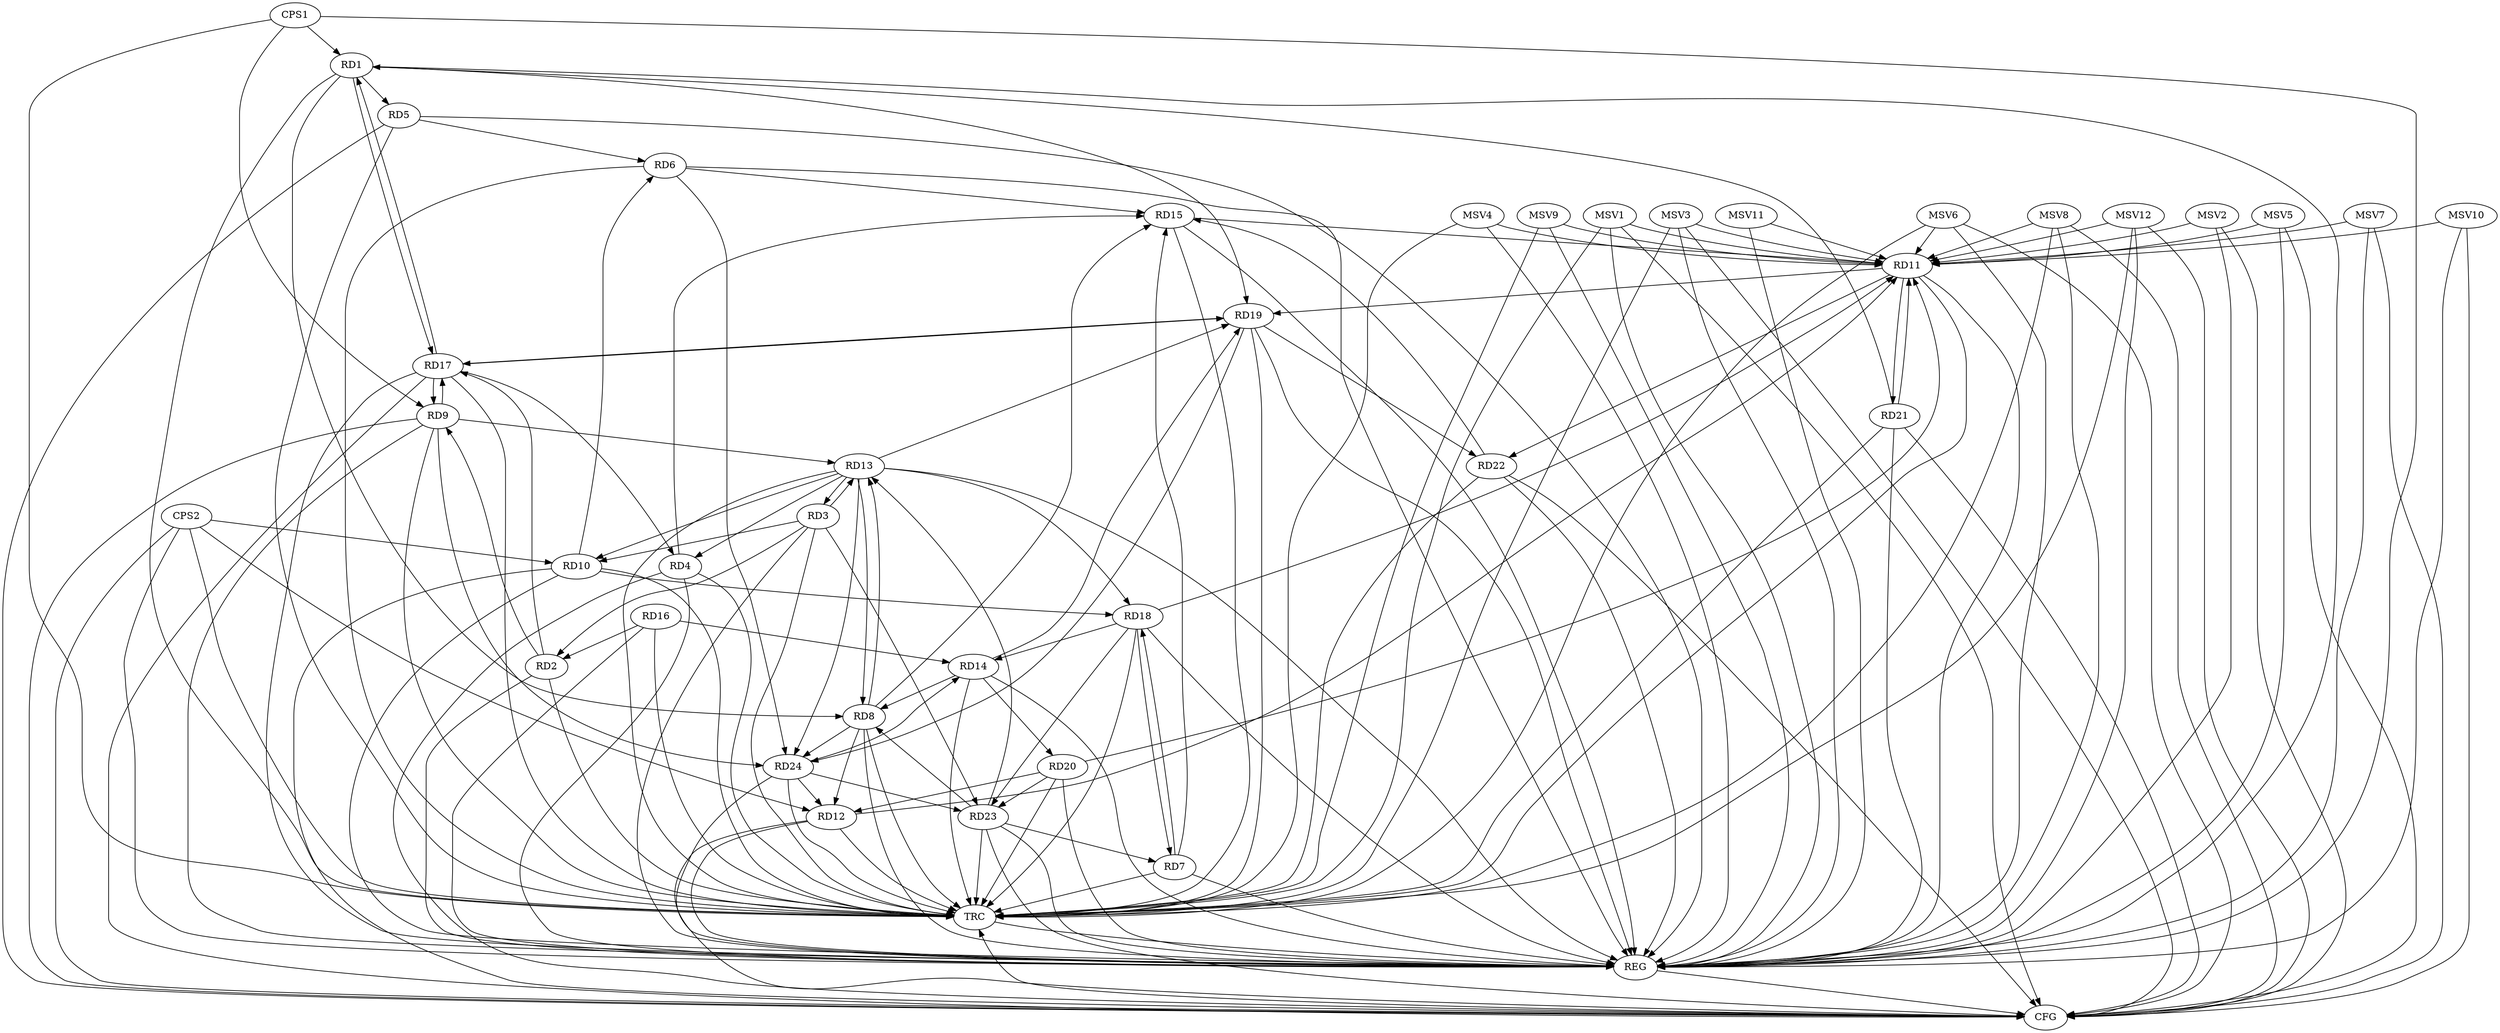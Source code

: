 strict digraph G {
  RD1 [ label="RD1" ];
  RD2 [ label="RD2" ];
  RD3 [ label="RD3" ];
  RD4 [ label="RD4" ];
  RD5 [ label="RD5" ];
  RD6 [ label="RD6" ];
  RD7 [ label="RD7" ];
  RD8 [ label="RD8" ];
  RD9 [ label="RD9" ];
  RD10 [ label="RD10" ];
  RD11 [ label="RD11" ];
  RD12 [ label="RD12" ];
  RD13 [ label="RD13" ];
  RD14 [ label="RD14" ];
  RD15 [ label="RD15" ];
  RD16 [ label="RD16" ];
  RD17 [ label="RD17" ];
  RD18 [ label="RD18" ];
  RD19 [ label="RD19" ];
  RD20 [ label="RD20" ];
  RD21 [ label="RD21" ];
  RD22 [ label="RD22" ];
  RD23 [ label="RD23" ];
  RD24 [ label="RD24" ];
  CPS1 [ label="CPS1" ];
  CPS2 [ label="CPS2" ];
  REG [ label="REG" ];
  CFG [ label="CFG" ];
  TRC [ label="TRC" ];
  MSV1 [ label="MSV1" ];
  MSV2 [ label="MSV2" ];
  MSV3 [ label="MSV3" ];
  MSV4 [ label="MSV4" ];
  MSV5 [ label="MSV5" ];
  MSV6 [ label="MSV6" ];
  MSV7 [ label="MSV7" ];
  MSV8 [ label="MSV8" ];
  MSV9 [ label="MSV9" ];
  MSV10 [ label="MSV10" ];
  MSV11 [ label="MSV11" ];
  MSV12 [ label="MSV12" ];
  RD1 -> RD5;
  RD1 -> RD8;
  RD1 -> RD17;
  RD17 -> RD1;
  RD1 -> RD19;
  RD21 -> RD1;
  RD3 -> RD2;
  RD2 -> RD9;
  RD16 -> RD2;
  RD2 -> RD17;
  RD3 -> RD10;
  RD3 -> RD13;
  RD13 -> RD3;
  RD3 -> RD23;
  RD13 -> RD4;
  RD4 -> RD15;
  RD17 -> RD4;
  RD5 -> RD6;
  RD10 -> RD6;
  RD6 -> RD15;
  RD6 -> RD24;
  RD7 -> RD15;
  RD7 -> RD18;
  RD18 -> RD7;
  RD23 -> RD7;
  RD8 -> RD12;
  RD8 -> RD13;
  RD13 -> RD8;
  RD14 -> RD8;
  RD8 -> RD15;
  RD23 -> RD8;
  RD8 -> RD24;
  RD9 -> RD13;
  RD9 -> RD17;
  RD17 -> RD9;
  RD9 -> RD24;
  RD13 -> RD10;
  RD10 -> RD18;
  RD12 -> RD11;
  RD15 -> RD11;
  RD18 -> RD11;
  RD11 -> RD19;
  RD20 -> RD11;
  RD11 -> RD21;
  RD21 -> RD11;
  RD11 -> RD22;
  RD20 -> RD12;
  RD24 -> RD12;
  RD13 -> RD18;
  RD13 -> RD19;
  RD23 -> RD13;
  RD13 -> RD24;
  RD16 -> RD14;
  RD18 -> RD14;
  RD14 -> RD19;
  RD14 -> RD20;
  RD24 -> RD14;
  RD22 -> RD15;
  RD17 -> RD19;
  RD19 -> RD17;
  RD18 -> RD23;
  RD19 -> RD22;
  RD19 -> RD24;
  RD20 -> RD23;
  RD24 -> RD23;
  CPS1 -> RD1;
  CPS1 -> RD9;
  CPS2 -> RD10;
  CPS2 -> RD12;
  RD1 -> REG;
  RD2 -> REG;
  RD3 -> REG;
  RD4 -> REG;
  RD5 -> REG;
  RD6 -> REG;
  RD7 -> REG;
  RD8 -> REG;
  RD9 -> REG;
  RD10 -> REG;
  RD11 -> REG;
  RD12 -> REG;
  RD13 -> REG;
  RD14 -> REG;
  RD15 -> REG;
  RD16 -> REG;
  RD17 -> REG;
  RD18 -> REG;
  RD19 -> REG;
  RD20 -> REG;
  RD21 -> REG;
  RD22 -> REG;
  RD23 -> REG;
  RD24 -> REG;
  CPS1 -> REG;
  CPS2 -> REG;
  RD10 -> CFG;
  RD22 -> CFG;
  RD17 -> CFG;
  RD5 -> CFG;
  CPS2 -> CFG;
  RD23 -> CFG;
  RD9 -> CFG;
  RD21 -> CFG;
  RD4 -> CFG;
  RD12 -> CFG;
  REG -> CFG;
  RD1 -> TRC;
  RD2 -> TRC;
  RD3 -> TRC;
  RD4 -> TRC;
  RD5 -> TRC;
  RD6 -> TRC;
  RD7 -> TRC;
  RD8 -> TRC;
  RD9 -> TRC;
  RD10 -> TRC;
  RD11 -> TRC;
  RD12 -> TRC;
  RD13 -> TRC;
  RD14 -> TRC;
  RD15 -> TRC;
  RD16 -> TRC;
  RD17 -> TRC;
  RD18 -> TRC;
  RD19 -> TRC;
  RD20 -> TRC;
  RD21 -> TRC;
  RD22 -> TRC;
  RD23 -> TRC;
  RD24 -> TRC;
  CPS1 -> TRC;
  CPS2 -> TRC;
  CFG -> TRC;
  TRC -> REG;
  MSV1 -> RD11;
  MSV2 -> RD11;
  MSV1 -> REG;
  MSV1 -> TRC;
  MSV1 -> CFG;
  MSV2 -> REG;
  MSV2 -> CFG;
  MSV3 -> RD11;
  MSV3 -> REG;
  MSV3 -> TRC;
  MSV3 -> CFG;
  MSV4 -> RD11;
  MSV5 -> RD11;
  MSV6 -> RD11;
  MSV7 -> RD11;
  MSV8 -> RD11;
  MSV4 -> REG;
  MSV4 -> TRC;
  MSV5 -> REG;
  MSV5 -> CFG;
  MSV6 -> REG;
  MSV6 -> TRC;
  MSV6 -> CFG;
  MSV7 -> REG;
  MSV7 -> CFG;
  MSV8 -> REG;
  MSV8 -> TRC;
  MSV8 -> CFG;
  MSV9 -> RD11;
  MSV9 -> REG;
  MSV9 -> TRC;
  MSV10 -> RD11;
  MSV10 -> REG;
  MSV10 -> CFG;
  MSV11 -> RD11;
  MSV11 -> REG;
  MSV12 -> RD11;
  MSV12 -> REG;
  MSV12 -> TRC;
  MSV12 -> CFG;
}
